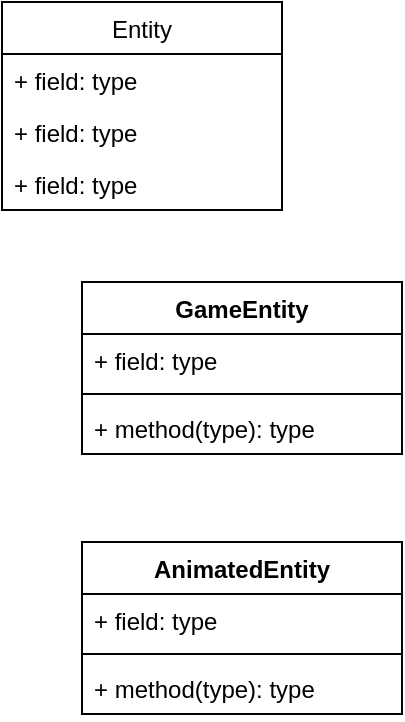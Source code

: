 <mxfile version="14.6.1" type="device"><diagram id="C5RBs43oDa-KdzZeNtuy" name="Page-1"><mxGraphModel dx="1422" dy="762" grid="1" gridSize="10" guides="1" tooltips="1" connect="1" arrows="1" fold="1" page="1" pageScale="1" pageWidth="827" pageHeight="1169" math="0" shadow="0"><root><mxCell id="WIyWlLk6GJQsqaUBKTNV-0"/><mxCell id="WIyWlLk6GJQsqaUBKTNV-1" parent="WIyWlLk6GJQsqaUBKTNV-0"/><mxCell id="ncQ4EonKPepw_kgysaFb-0" value="Entity" style="swimlane;fontStyle=0;childLayout=stackLayout;horizontal=1;startSize=26;fillColor=none;horizontalStack=0;resizeParent=1;resizeParentMax=0;resizeLast=0;collapsible=1;marginBottom=0;" vertex="1" parent="WIyWlLk6GJQsqaUBKTNV-1"><mxGeometry x="40" y="40" width="140" height="104" as="geometry"/></mxCell><mxCell id="ncQ4EonKPepw_kgysaFb-1" value="+ field: type" style="text;strokeColor=none;fillColor=none;align=left;verticalAlign=top;spacingLeft=4;spacingRight=4;overflow=hidden;rotatable=0;points=[[0,0.5],[1,0.5]];portConstraint=eastwest;" vertex="1" parent="ncQ4EonKPepw_kgysaFb-0"><mxGeometry y="26" width="140" height="26" as="geometry"/></mxCell><mxCell id="ncQ4EonKPepw_kgysaFb-2" value="+ field: type" style="text;strokeColor=none;fillColor=none;align=left;verticalAlign=top;spacingLeft=4;spacingRight=4;overflow=hidden;rotatable=0;points=[[0,0.5],[1,0.5]];portConstraint=eastwest;" vertex="1" parent="ncQ4EonKPepw_kgysaFb-0"><mxGeometry y="52" width="140" height="26" as="geometry"/></mxCell><mxCell id="ncQ4EonKPepw_kgysaFb-3" value="+ field: type" style="text;strokeColor=none;fillColor=none;align=left;verticalAlign=top;spacingLeft=4;spacingRight=4;overflow=hidden;rotatable=0;points=[[0,0.5],[1,0.5]];portConstraint=eastwest;" vertex="1" parent="ncQ4EonKPepw_kgysaFb-0"><mxGeometry y="78" width="140" height="26" as="geometry"/></mxCell><mxCell id="ncQ4EonKPepw_kgysaFb-4" value="GameEntity" style="swimlane;fontStyle=1;align=center;verticalAlign=top;childLayout=stackLayout;horizontal=1;startSize=26;horizontalStack=0;resizeParent=1;resizeParentMax=0;resizeLast=0;collapsible=1;marginBottom=0;" vertex="1" parent="WIyWlLk6GJQsqaUBKTNV-1"><mxGeometry x="80" y="180" width="160" height="86" as="geometry"/></mxCell><mxCell id="ncQ4EonKPepw_kgysaFb-5" value="+ field: type" style="text;strokeColor=none;fillColor=none;align=left;verticalAlign=top;spacingLeft=4;spacingRight=4;overflow=hidden;rotatable=0;points=[[0,0.5],[1,0.5]];portConstraint=eastwest;" vertex="1" parent="ncQ4EonKPepw_kgysaFb-4"><mxGeometry y="26" width="160" height="26" as="geometry"/></mxCell><mxCell id="ncQ4EonKPepw_kgysaFb-6" value="" style="line;strokeWidth=1;fillColor=none;align=left;verticalAlign=middle;spacingTop=-1;spacingLeft=3;spacingRight=3;rotatable=0;labelPosition=right;points=[];portConstraint=eastwest;" vertex="1" parent="ncQ4EonKPepw_kgysaFb-4"><mxGeometry y="52" width="160" height="8" as="geometry"/></mxCell><mxCell id="ncQ4EonKPepw_kgysaFb-7" value="+ method(type): type" style="text;strokeColor=none;fillColor=none;align=left;verticalAlign=top;spacingLeft=4;spacingRight=4;overflow=hidden;rotatable=0;points=[[0,0.5],[1,0.5]];portConstraint=eastwest;" vertex="1" parent="ncQ4EonKPepw_kgysaFb-4"><mxGeometry y="60" width="160" height="26" as="geometry"/></mxCell><mxCell id="ncQ4EonKPepw_kgysaFb-8" value="AnimatedEntity" style="swimlane;fontStyle=1;align=center;verticalAlign=top;childLayout=stackLayout;horizontal=1;startSize=26;horizontalStack=0;resizeParent=1;resizeParentMax=0;resizeLast=0;collapsible=1;marginBottom=0;" vertex="1" parent="WIyWlLk6GJQsqaUBKTNV-1"><mxGeometry x="80" y="310" width="160" height="86" as="geometry"/></mxCell><mxCell id="ncQ4EonKPepw_kgysaFb-9" value="+ field: type" style="text;strokeColor=none;fillColor=none;align=left;verticalAlign=top;spacingLeft=4;spacingRight=4;overflow=hidden;rotatable=0;points=[[0,0.5],[1,0.5]];portConstraint=eastwest;" vertex="1" parent="ncQ4EonKPepw_kgysaFb-8"><mxGeometry y="26" width="160" height="26" as="geometry"/></mxCell><mxCell id="ncQ4EonKPepw_kgysaFb-10" value="" style="line;strokeWidth=1;fillColor=none;align=left;verticalAlign=middle;spacingTop=-1;spacingLeft=3;spacingRight=3;rotatable=0;labelPosition=right;points=[];portConstraint=eastwest;" vertex="1" parent="ncQ4EonKPepw_kgysaFb-8"><mxGeometry y="52" width="160" height="8" as="geometry"/></mxCell><mxCell id="ncQ4EonKPepw_kgysaFb-11" value="+ method(type): type" style="text;strokeColor=none;fillColor=none;align=left;verticalAlign=top;spacingLeft=4;spacingRight=4;overflow=hidden;rotatable=0;points=[[0,0.5],[1,0.5]];portConstraint=eastwest;" vertex="1" parent="ncQ4EonKPepw_kgysaFb-8"><mxGeometry y="60" width="160" height="26" as="geometry"/></mxCell></root></mxGraphModel></diagram></mxfile>
